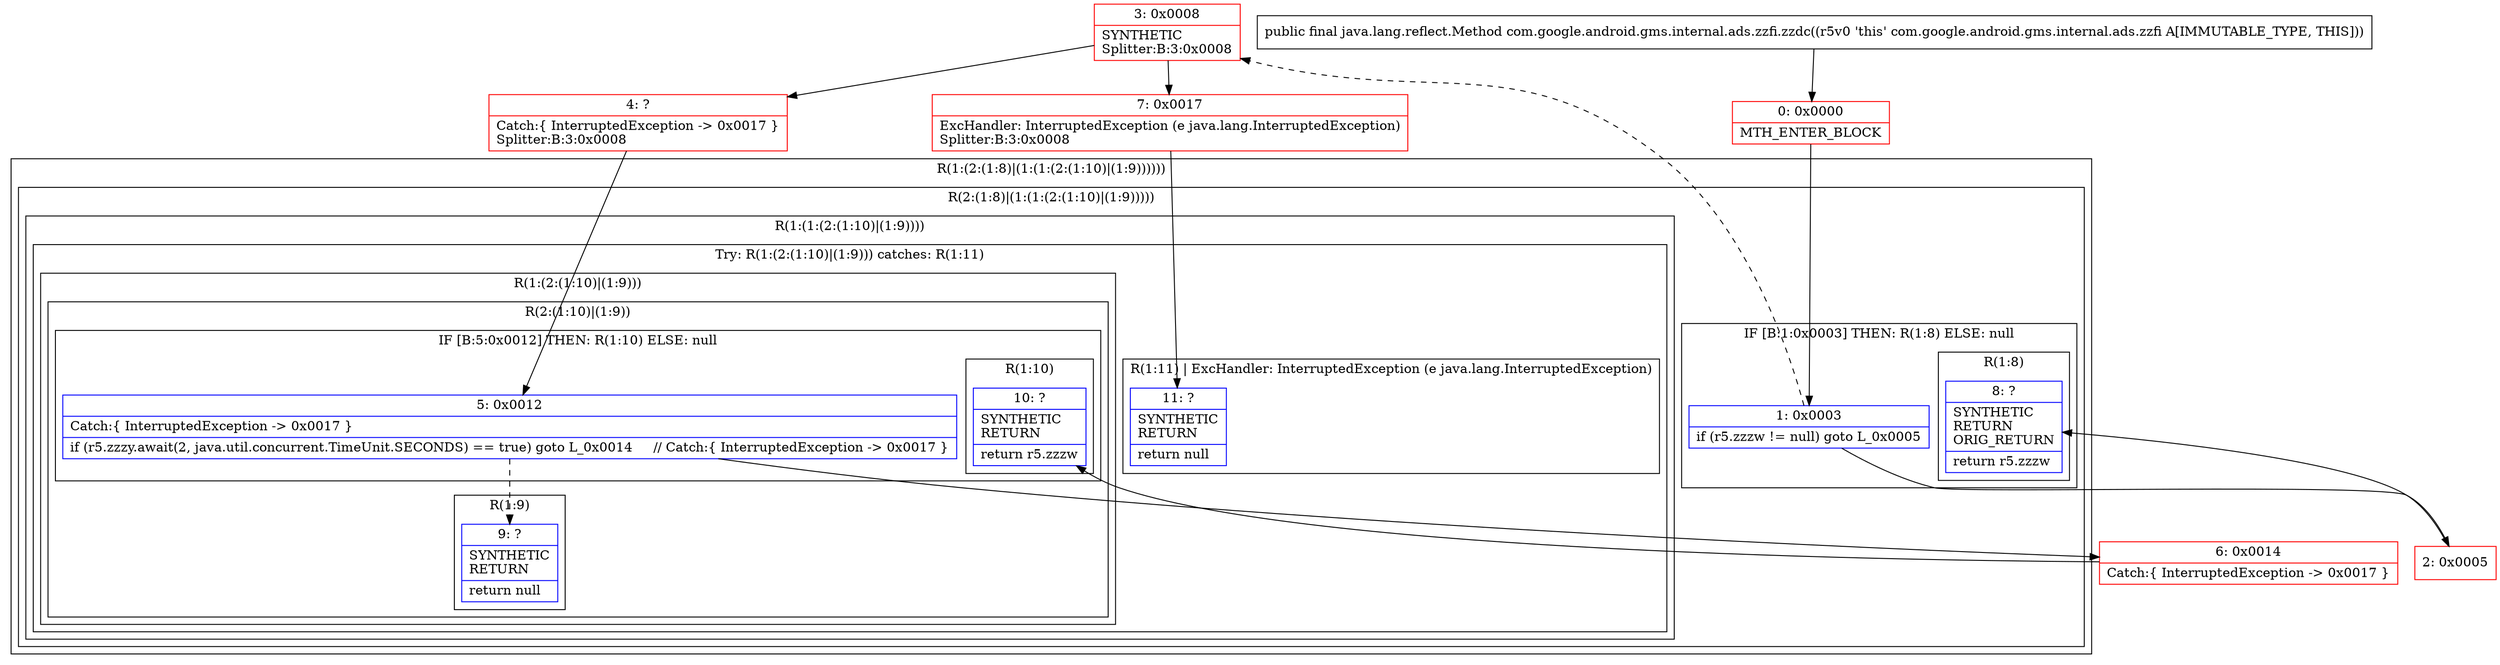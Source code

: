 digraph "CFG forcom.google.android.gms.internal.ads.zzfi.zzdc()Ljava\/lang\/reflect\/Method;" {
subgraph cluster_Region_1264211836 {
label = "R(1:(2:(1:8)|(1:(1:(2:(1:10)|(1:9))))))";
node [shape=record,color=blue];
subgraph cluster_Region_194984518 {
label = "R(2:(1:8)|(1:(1:(2:(1:10)|(1:9)))))";
node [shape=record,color=blue];
subgraph cluster_IfRegion_1543908409 {
label = "IF [B:1:0x0003] THEN: R(1:8) ELSE: null";
node [shape=record,color=blue];
Node_1 [shape=record,label="{1\:\ 0x0003|if (r5.zzzw != null) goto L_0x0005\l}"];
subgraph cluster_Region_2062479018 {
label = "R(1:8)";
node [shape=record,color=blue];
Node_8 [shape=record,label="{8\:\ ?|SYNTHETIC\lRETURN\lORIG_RETURN\l|return r5.zzzw\l}"];
}
}
subgraph cluster_Region_1662433084 {
label = "R(1:(1:(2:(1:10)|(1:9))))";
node [shape=record,color=blue];
subgraph cluster_TryCatchRegion_287964178 {
label = "Try: R(1:(2:(1:10)|(1:9))) catches: R(1:11)";
node [shape=record,color=blue];
subgraph cluster_Region_2082700778 {
label = "R(1:(2:(1:10)|(1:9)))";
node [shape=record,color=blue];
subgraph cluster_Region_1907709818 {
label = "R(2:(1:10)|(1:9))";
node [shape=record,color=blue];
subgraph cluster_IfRegion_667722023 {
label = "IF [B:5:0x0012] THEN: R(1:10) ELSE: null";
node [shape=record,color=blue];
Node_5 [shape=record,label="{5\:\ 0x0012|Catch:\{ InterruptedException \-\> 0x0017 \}\l|if (r5.zzzy.await(2, java.util.concurrent.TimeUnit.SECONDS) == true) goto L_0x0014     \/\/ Catch:\{ InterruptedException \-\> 0x0017 \}\l}"];
subgraph cluster_Region_2036011168 {
label = "R(1:10)";
node [shape=record,color=blue];
Node_10 [shape=record,label="{10\:\ ?|SYNTHETIC\lRETURN\l|return r5.zzzw\l}"];
}
}
subgraph cluster_Region_519106124 {
label = "R(1:9)";
node [shape=record,color=blue];
Node_9 [shape=record,label="{9\:\ ?|SYNTHETIC\lRETURN\l|return null\l}"];
}
}
}
subgraph cluster_Region_1160082543 {
label = "R(1:11) | ExcHandler: InterruptedException (e java.lang.InterruptedException)\l";
node [shape=record,color=blue];
Node_11 [shape=record,label="{11\:\ ?|SYNTHETIC\lRETURN\l|return null\l}"];
}
}
}
}
}
subgraph cluster_Region_1160082543 {
label = "R(1:11) | ExcHandler: InterruptedException (e java.lang.InterruptedException)\l";
node [shape=record,color=blue];
Node_11 [shape=record,label="{11\:\ ?|SYNTHETIC\lRETURN\l|return null\l}"];
}
Node_0 [shape=record,color=red,label="{0\:\ 0x0000|MTH_ENTER_BLOCK\l}"];
Node_2 [shape=record,color=red,label="{2\:\ 0x0005}"];
Node_3 [shape=record,color=red,label="{3\:\ 0x0008|SYNTHETIC\lSplitter:B:3:0x0008\l}"];
Node_4 [shape=record,color=red,label="{4\:\ ?|Catch:\{ InterruptedException \-\> 0x0017 \}\lSplitter:B:3:0x0008\l}"];
Node_6 [shape=record,color=red,label="{6\:\ 0x0014|Catch:\{ InterruptedException \-\> 0x0017 \}\l}"];
Node_7 [shape=record,color=red,label="{7\:\ 0x0017|ExcHandler: InterruptedException (e java.lang.InterruptedException)\lSplitter:B:3:0x0008\l}"];
MethodNode[shape=record,label="{public final java.lang.reflect.Method com.google.android.gms.internal.ads.zzfi.zzdc((r5v0 'this' com.google.android.gms.internal.ads.zzfi A[IMMUTABLE_TYPE, THIS])) }"];
MethodNode -> Node_0;
Node_1 -> Node_2;
Node_1 -> Node_3[style=dashed];
Node_5 -> Node_6;
Node_5 -> Node_9[style=dashed];
Node_0 -> Node_1;
Node_2 -> Node_8;
Node_3 -> Node_4;
Node_3 -> Node_7;
Node_4 -> Node_5;
Node_6 -> Node_10;
Node_7 -> Node_11;
}

